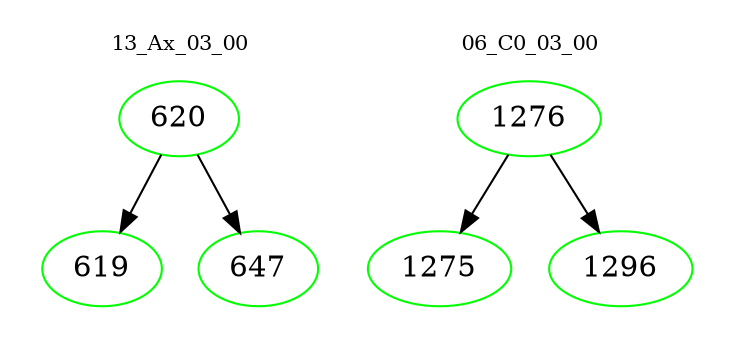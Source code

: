 digraph{
subgraph cluster_0 {
color = white
label = "13_Ax_03_00";
fontsize=10;
T0_620 [label="620", color="green"]
T0_620 -> T0_619 [color="black"]
T0_619 [label="619", color="green"]
T0_620 -> T0_647 [color="black"]
T0_647 [label="647", color="green"]
}
subgraph cluster_1 {
color = white
label = "06_C0_03_00";
fontsize=10;
T1_1276 [label="1276", color="green"]
T1_1276 -> T1_1275 [color="black"]
T1_1275 [label="1275", color="green"]
T1_1276 -> T1_1296 [color="black"]
T1_1296 [label="1296", color="green"]
}
}
